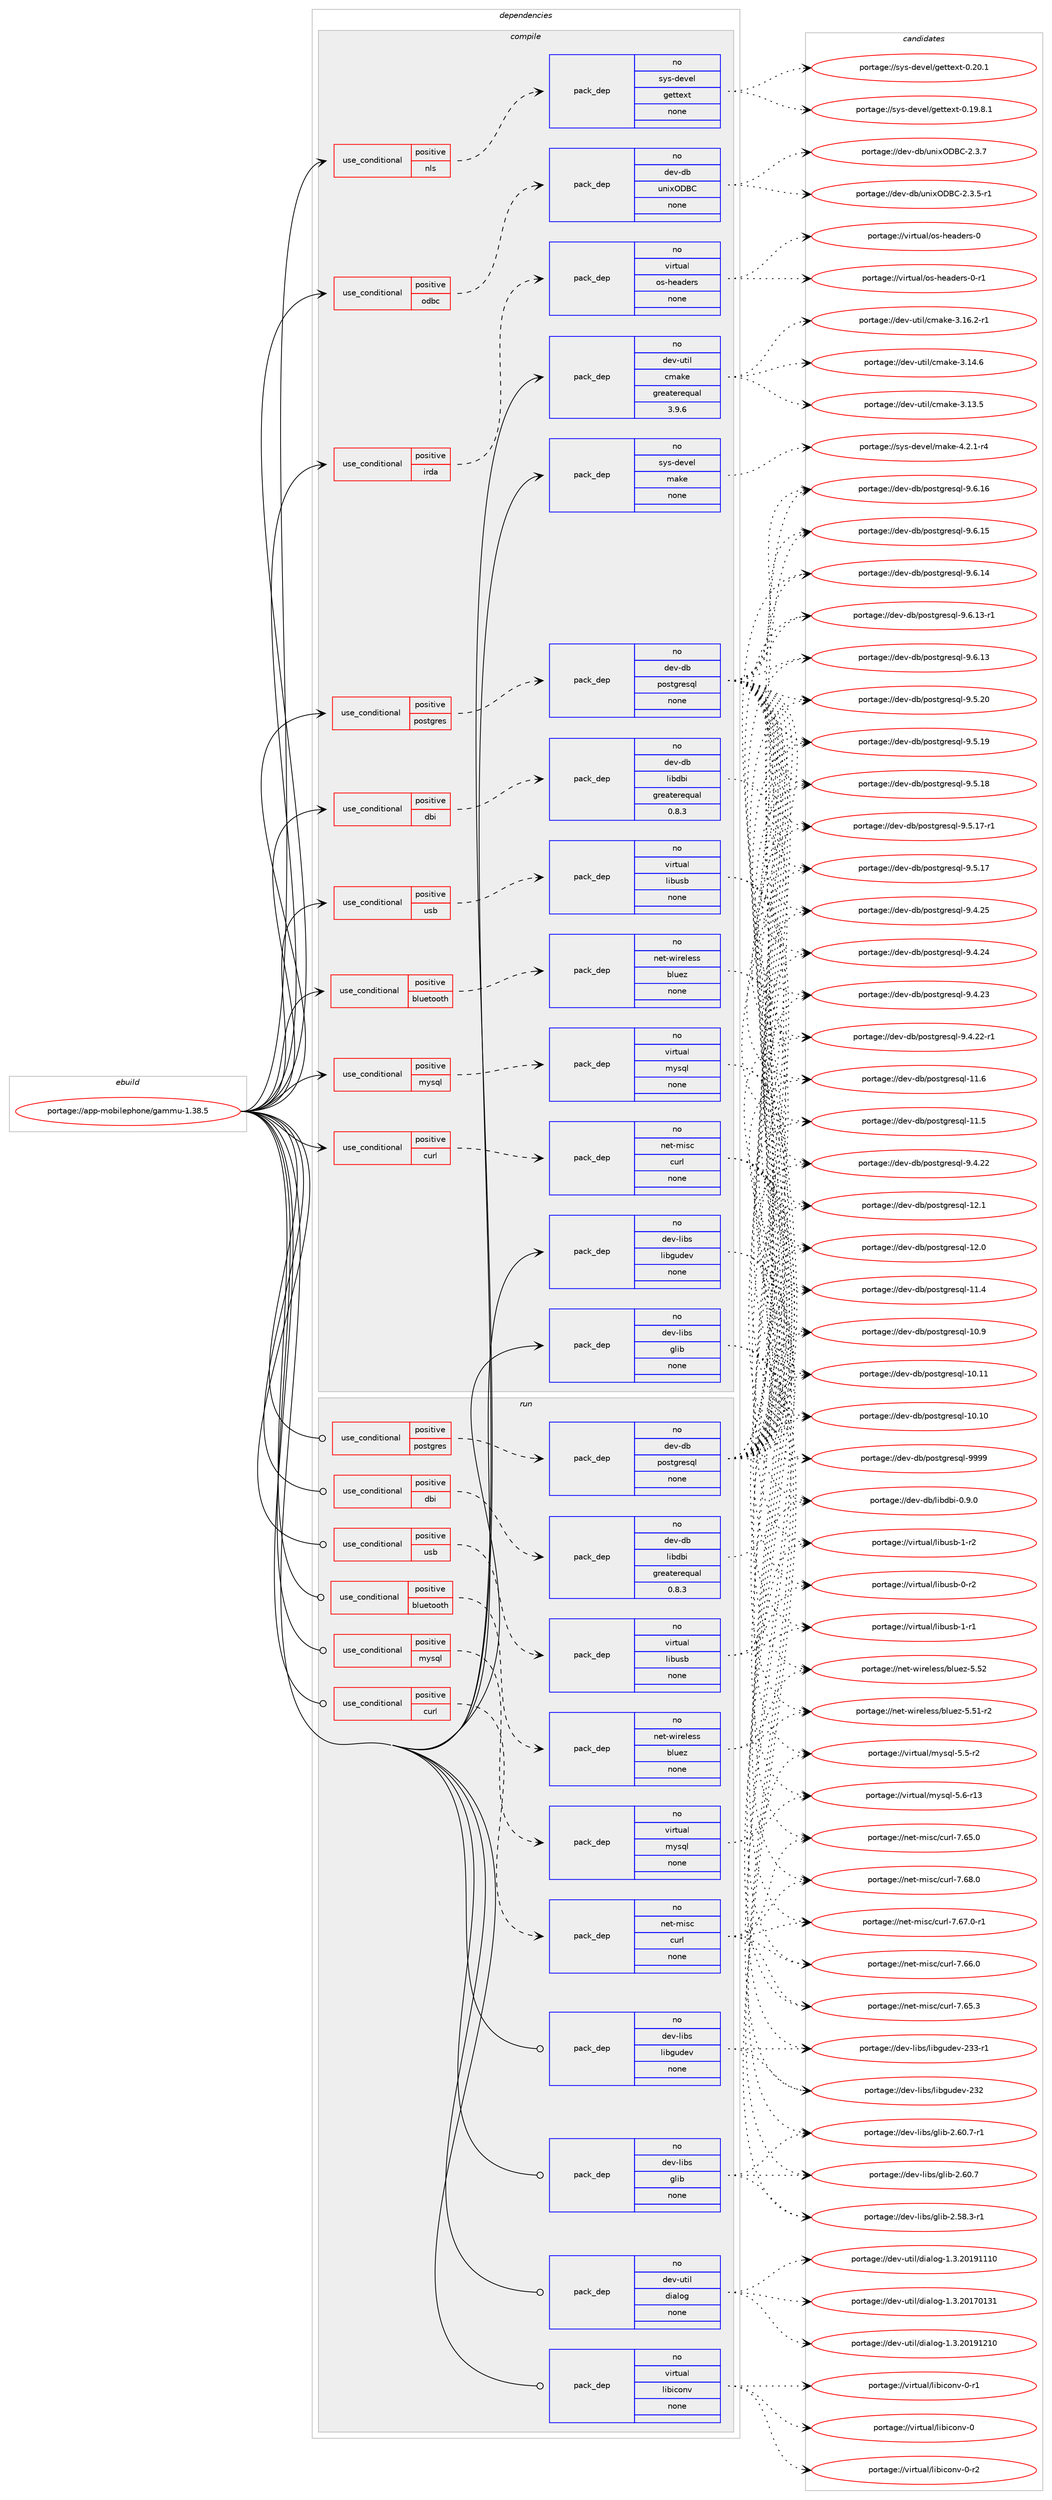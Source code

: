 digraph prolog {

# *************
# Graph options
# *************

newrank=true;
concentrate=true;
compound=true;
graph [rankdir=LR,fontname=Helvetica,fontsize=10,ranksep=1.5];#, ranksep=2.5, nodesep=0.2];
edge  [arrowhead=vee];
node  [fontname=Helvetica,fontsize=10];

# **********
# The ebuild
# **********

subgraph cluster_leftcol {
color=gray;
label=<<i>ebuild</i>>;
id [label="portage://app-mobilephone/gammu-1.38.5", color=red, width=4, href="../app-mobilephone/gammu-1.38.5.svg"];
}

# ****************
# The dependencies
# ****************

subgraph cluster_midcol {
color=gray;
label=<<i>dependencies</i>>;
subgraph cluster_compile {
fillcolor="#eeeeee";
style=filled;
label=<<i>compile</i>>;
subgraph cond142551 {
dependency608676 [label=<<TABLE BORDER="0" CELLBORDER="1" CELLSPACING="0" CELLPADDING="4"><TR><TD ROWSPAN="3" CELLPADDING="10">use_conditional</TD></TR><TR><TD>positive</TD></TR><TR><TD>bluetooth</TD></TR></TABLE>>, shape=none, color=red];
subgraph pack457983 {
dependency608677 [label=<<TABLE BORDER="0" CELLBORDER="1" CELLSPACING="0" CELLPADDING="4" WIDTH="220"><TR><TD ROWSPAN="6" CELLPADDING="30">pack_dep</TD></TR><TR><TD WIDTH="110">no</TD></TR><TR><TD>net-wireless</TD></TR><TR><TD>bluez</TD></TR><TR><TD>none</TD></TR><TR><TD></TD></TR></TABLE>>, shape=none, color=blue];
}
dependency608676:e -> dependency608677:w [weight=20,style="dashed",arrowhead="vee"];
}
id:e -> dependency608676:w [weight=20,style="solid",arrowhead="vee"];
subgraph cond142552 {
dependency608678 [label=<<TABLE BORDER="0" CELLBORDER="1" CELLSPACING="0" CELLPADDING="4"><TR><TD ROWSPAN="3" CELLPADDING="10">use_conditional</TD></TR><TR><TD>positive</TD></TR><TR><TD>curl</TD></TR></TABLE>>, shape=none, color=red];
subgraph pack457984 {
dependency608679 [label=<<TABLE BORDER="0" CELLBORDER="1" CELLSPACING="0" CELLPADDING="4" WIDTH="220"><TR><TD ROWSPAN="6" CELLPADDING="30">pack_dep</TD></TR><TR><TD WIDTH="110">no</TD></TR><TR><TD>net-misc</TD></TR><TR><TD>curl</TD></TR><TR><TD>none</TD></TR><TR><TD></TD></TR></TABLE>>, shape=none, color=blue];
}
dependency608678:e -> dependency608679:w [weight=20,style="dashed",arrowhead="vee"];
}
id:e -> dependency608678:w [weight=20,style="solid",arrowhead="vee"];
subgraph cond142553 {
dependency608680 [label=<<TABLE BORDER="0" CELLBORDER="1" CELLSPACING="0" CELLPADDING="4"><TR><TD ROWSPAN="3" CELLPADDING="10">use_conditional</TD></TR><TR><TD>positive</TD></TR><TR><TD>dbi</TD></TR></TABLE>>, shape=none, color=red];
subgraph pack457985 {
dependency608681 [label=<<TABLE BORDER="0" CELLBORDER="1" CELLSPACING="0" CELLPADDING="4" WIDTH="220"><TR><TD ROWSPAN="6" CELLPADDING="30">pack_dep</TD></TR><TR><TD WIDTH="110">no</TD></TR><TR><TD>dev-db</TD></TR><TR><TD>libdbi</TD></TR><TR><TD>greaterequal</TD></TR><TR><TD>0.8.3</TD></TR></TABLE>>, shape=none, color=blue];
}
dependency608680:e -> dependency608681:w [weight=20,style="dashed",arrowhead="vee"];
}
id:e -> dependency608680:w [weight=20,style="solid",arrowhead="vee"];
subgraph cond142554 {
dependency608682 [label=<<TABLE BORDER="0" CELLBORDER="1" CELLSPACING="0" CELLPADDING="4"><TR><TD ROWSPAN="3" CELLPADDING="10">use_conditional</TD></TR><TR><TD>positive</TD></TR><TR><TD>irda</TD></TR></TABLE>>, shape=none, color=red];
subgraph pack457986 {
dependency608683 [label=<<TABLE BORDER="0" CELLBORDER="1" CELLSPACING="0" CELLPADDING="4" WIDTH="220"><TR><TD ROWSPAN="6" CELLPADDING="30">pack_dep</TD></TR><TR><TD WIDTH="110">no</TD></TR><TR><TD>virtual</TD></TR><TR><TD>os-headers</TD></TR><TR><TD>none</TD></TR><TR><TD></TD></TR></TABLE>>, shape=none, color=blue];
}
dependency608682:e -> dependency608683:w [weight=20,style="dashed",arrowhead="vee"];
}
id:e -> dependency608682:w [weight=20,style="solid",arrowhead="vee"];
subgraph cond142555 {
dependency608684 [label=<<TABLE BORDER="0" CELLBORDER="1" CELLSPACING="0" CELLPADDING="4"><TR><TD ROWSPAN="3" CELLPADDING="10">use_conditional</TD></TR><TR><TD>positive</TD></TR><TR><TD>mysql</TD></TR></TABLE>>, shape=none, color=red];
subgraph pack457987 {
dependency608685 [label=<<TABLE BORDER="0" CELLBORDER="1" CELLSPACING="0" CELLPADDING="4" WIDTH="220"><TR><TD ROWSPAN="6" CELLPADDING="30">pack_dep</TD></TR><TR><TD WIDTH="110">no</TD></TR><TR><TD>virtual</TD></TR><TR><TD>mysql</TD></TR><TR><TD>none</TD></TR><TR><TD></TD></TR></TABLE>>, shape=none, color=blue];
}
dependency608684:e -> dependency608685:w [weight=20,style="dashed",arrowhead="vee"];
}
id:e -> dependency608684:w [weight=20,style="solid",arrowhead="vee"];
subgraph cond142556 {
dependency608686 [label=<<TABLE BORDER="0" CELLBORDER="1" CELLSPACING="0" CELLPADDING="4"><TR><TD ROWSPAN="3" CELLPADDING="10">use_conditional</TD></TR><TR><TD>positive</TD></TR><TR><TD>nls</TD></TR></TABLE>>, shape=none, color=red];
subgraph pack457988 {
dependency608687 [label=<<TABLE BORDER="0" CELLBORDER="1" CELLSPACING="0" CELLPADDING="4" WIDTH="220"><TR><TD ROWSPAN="6" CELLPADDING="30">pack_dep</TD></TR><TR><TD WIDTH="110">no</TD></TR><TR><TD>sys-devel</TD></TR><TR><TD>gettext</TD></TR><TR><TD>none</TD></TR><TR><TD></TD></TR></TABLE>>, shape=none, color=blue];
}
dependency608686:e -> dependency608687:w [weight=20,style="dashed",arrowhead="vee"];
}
id:e -> dependency608686:w [weight=20,style="solid",arrowhead="vee"];
subgraph cond142557 {
dependency608688 [label=<<TABLE BORDER="0" CELLBORDER="1" CELLSPACING="0" CELLPADDING="4"><TR><TD ROWSPAN="3" CELLPADDING="10">use_conditional</TD></TR><TR><TD>positive</TD></TR><TR><TD>odbc</TD></TR></TABLE>>, shape=none, color=red];
subgraph pack457989 {
dependency608689 [label=<<TABLE BORDER="0" CELLBORDER="1" CELLSPACING="0" CELLPADDING="4" WIDTH="220"><TR><TD ROWSPAN="6" CELLPADDING="30">pack_dep</TD></TR><TR><TD WIDTH="110">no</TD></TR><TR><TD>dev-db</TD></TR><TR><TD>unixODBC</TD></TR><TR><TD>none</TD></TR><TR><TD></TD></TR></TABLE>>, shape=none, color=blue];
}
dependency608688:e -> dependency608689:w [weight=20,style="dashed",arrowhead="vee"];
}
id:e -> dependency608688:w [weight=20,style="solid",arrowhead="vee"];
subgraph cond142558 {
dependency608690 [label=<<TABLE BORDER="0" CELLBORDER="1" CELLSPACING="0" CELLPADDING="4"><TR><TD ROWSPAN="3" CELLPADDING="10">use_conditional</TD></TR><TR><TD>positive</TD></TR><TR><TD>postgres</TD></TR></TABLE>>, shape=none, color=red];
subgraph pack457990 {
dependency608691 [label=<<TABLE BORDER="0" CELLBORDER="1" CELLSPACING="0" CELLPADDING="4" WIDTH="220"><TR><TD ROWSPAN="6" CELLPADDING="30">pack_dep</TD></TR><TR><TD WIDTH="110">no</TD></TR><TR><TD>dev-db</TD></TR><TR><TD>postgresql</TD></TR><TR><TD>none</TD></TR><TR><TD></TD></TR></TABLE>>, shape=none, color=blue];
}
dependency608690:e -> dependency608691:w [weight=20,style="dashed",arrowhead="vee"];
}
id:e -> dependency608690:w [weight=20,style="solid",arrowhead="vee"];
subgraph cond142559 {
dependency608692 [label=<<TABLE BORDER="0" CELLBORDER="1" CELLSPACING="0" CELLPADDING="4"><TR><TD ROWSPAN="3" CELLPADDING="10">use_conditional</TD></TR><TR><TD>positive</TD></TR><TR><TD>usb</TD></TR></TABLE>>, shape=none, color=red];
subgraph pack457991 {
dependency608693 [label=<<TABLE BORDER="0" CELLBORDER="1" CELLSPACING="0" CELLPADDING="4" WIDTH="220"><TR><TD ROWSPAN="6" CELLPADDING="30">pack_dep</TD></TR><TR><TD WIDTH="110">no</TD></TR><TR><TD>virtual</TD></TR><TR><TD>libusb</TD></TR><TR><TD>none</TD></TR><TR><TD></TD></TR></TABLE>>, shape=none, color=blue];
}
dependency608692:e -> dependency608693:w [weight=20,style="dashed",arrowhead="vee"];
}
id:e -> dependency608692:w [weight=20,style="solid",arrowhead="vee"];
subgraph pack457992 {
dependency608694 [label=<<TABLE BORDER="0" CELLBORDER="1" CELLSPACING="0" CELLPADDING="4" WIDTH="220"><TR><TD ROWSPAN="6" CELLPADDING="30">pack_dep</TD></TR><TR><TD WIDTH="110">no</TD></TR><TR><TD>dev-libs</TD></TR><TR><TD>glib</TD></TR><TR><TD>none</TD></TR><TR><TD></TD></TR></TABLE>>, shape=none, color=blue];
}
id:e -> dependency608694:w [weight=20,style="solid",arrowhead="vee"];
subgraph pack457993 {
dependency608695 [label=<<TABLE BORDER="0" CELLBORDER="1" CELLSPACING="0" CELLPADDING="4" WIDTH="220"><TR><TD ROWSPAN="6" CELLPADDING="30">pack_dep</TD></TR><TR><TD WIDTH="110">no</TD></TR><TR><TD>dev-libs</TD></TR><TR><TD>libgudev</TD></TR><TR><TD>none</TD></TR><TR><TD></TD></TR></TABLE>>, shape=none, color=blue];
}
id:e -> dependency608695:w [weight=20,style="solid",arrowhead="vee"];
subgraph pack457994 {
dependency608696 [label=<<TABLE BORDER="0" CELLBORDER="1" CELLSPACING="0" CELLPADDING="4" WIDTH="220"><TR><TD ROWSPAN="6" CELLPADDING="30">pack_dep</TD></TR><TR><TD WIDTH="110">no</TD></TR><TR><TD>dev-util</TD></TR><TR><TD>cmake</TD></TR><TR><TD>greaterequal</TD></TR><TR><TD>3.9.6</TD></TR></TABLE>>, shape=none, color=blue];
}
id:e -> dependency608696:w [weight=20,style="solid",arrowhead="vee"];
subgraph pack457995 {
dependency608697 [label=<<TABLE BORDER="0" CELLBORDER="1" CELLSPACING="0" CELLPADDING="4" WIDTH="220"><TR><TD ROWSPAN="6" CELLPADDING="30">pack_dep</TD></TR><TR><TD WIDTH="110">no</TD></TR><TR><TD>sys-devel</TD></TR><TR><TD>make</TD></TR><TR><TD>none</TD></TR><TR><TD></TD></TR></TABLE>>, shape=none, color=blue];
}
id:e -> dependency608697:w [weight=20,style="solid",arrowhead="vee"];
}
subgraph cluster_compileandrun {
fillcolor="#eeeeee";
style=filled;
label=<<i>compile and run</i>>;
}
subgraph cluster_run {
fillcolor="#eeeeee";
style=filled;
label=<<i>run</i>>;
subgraph cond142560 {
dependency608698 [label=<<TABLE BORDER="0" CELLBORDER="1" CELLSPACING="0" CELLPADDING="4"><TR><TD ROWSPAN="3" CELLPADDING="10">use_conditional</TD></TR><TR><TD>positive</TD></TR><TR><TD>bluetooth</TD></TR></TABLE>>, shape=none, color=red];
subgraph pack457996 {
dependency608699 [label=<<TABLE BORDER="0" CELLBORDER="1" CELLSPACING="0" CELLPADDING="4" WIDTH="220"><TR><TD ROWSPAN="6" CELLPADDING="30">pack_dep</TD></TR><TR><TD WIDTH="110">no</TD></TR><TR><TD>net-wireless</TD></TR><TR><TD>bluez</TD></TR><TR><TD>none</TD></TR><TR><TD></TD></TR></TABLE>>, shape=none, color=blue];
}
dependency608698:e -> dependency608699:w [weight=20,style="dashed",arrowhead="vee"];
}
id:e -> dependency608698:w [weight=20,style="solid",arrowhead="odot"];
subgraph cond142561 {
dependency608700 [label=<<TABLE BORDER="0" CELLBORDER="1" CELLSPACING="0" CELLPADDING="4"><TR><TD ROWSPAN="3" CELLPADDING="10">use_conditional</TD></TR><TR><TD>positive</TD></TR><TR><TD>curl</TD></TR></TABLE>>, shape=none, color=red];
subgraph pack457997 {
dependency608701 [label=<<TABLE BORDER="0" CELLBORDER="1" CELLSPACING="0" CELLPADDING="4" WIDTH="220"><TR><TD ROWSPAN="6" CELLPADDING="30">pack_dep</TD></TR><TR><TD WIDTH="110">no</TD></TR><TR><TD>net-misc</TD></TR><TR><TD>curl</TD></TR><TR><TD>none</TD></TR><TR><TD></TD></TR></TABLE>>, shape=none, color=blue];
}
dependency608700:e -> dependency608701:w [weight=20,style="dashed",arrowhead="vee"];
}
id:e -> dependency608700:w [weight=20,style="solid",arrowhead="odot"];
subgraph cond142562 {
dependency608702 [label=<<TABLE BORDER="0" CELLBORDER="1" CELLSPACING="0" CELLPADDING="4"><TR><TD ROWSPAN="3" CELLPADDING="10">use_conditional</TD></TR><TR><TD>positive</TD></TR><TR><TD>dbi</TD></TR></TABLE>>, shape=none, color=red];
subgraph pack457998 {
dependency608703 [label=<<TABLE BORDER="0" CELLBORDER="1" CELLSPACING="0" CELLPADDING="4" WIDTH="220"><TR><TD ROWSPAN="6" CELLPADDING="30">pack_dep</TD></TR><TR><TD WIDTH="110">no</TD></TR><TR><TD>dev-db</TD></TR><TR><TD>libdbi</TD></TR><TR><TD>greaterequal</TD></TR><TR><TD>0.8.3</TD></TR></TABLE>>, shape=none, color=blue];
}
dependency608702:e -> dependency608703:w [weight=20,style="dashed",arrowhead="vee"];
}
id:e -> dependency608702:w [weight=20,style="solid",arrowhead="odot"];
subgraph cond142563 {
dependency608704 [label=<<TABLE BORDER="0" CELLBORDER="1" CELLSPACING="0" CELLPADDING="4"><TR><TD ROWSPAN="3" CELLPADDING="10">use_conditional</TD></TR><TR><TD>positive</TD></TR><TR><TD>mysql</TD></TR></TABLE>>, shape=none, color=red];
subgraph pack457999 {
dependency608705 [label=<<TABLE BORDER="0" CELLBORDER="1" CELLSPACING="0" CELLPADDING="4" WIDTH="220"><TR><TD ROWSPAN="6" CELLPADDING="30">pack_dep</TD></TR><TR><TD WIDTH="110">no</TD></TR><TR><TD>virtual</TD></TR><TR><TD>mysql</TD></TR><TR><TD>none</TD></TR><TR><TD></TD></TR></TABLE>>, shape=none, color=blue];
}
dependency608704:e -> dependency608705:w [weight=20,style="dashed",arrowhead="vee"];
}
id:e -> dependency608704:w [weight=20,style="solid",arrowhead="odot"];
subgraph cond142564 {
dependency608706 [label=<<TABLE BORDER="0" CELLBORDER="1" CELLSPACING="0" CELLPADDING="4"><TR><TD ROWSPAN="3" CELLPADDING="10">use_conditional</TD></TR><TR><TD>positive</TD></TR><TR><TD>postgres</TD></TR></TABLE>>, shape=none, color=red];
subgraph pack458000 {
dependency608707 [label=<<TABLE BORDER="0" CELLBORDER="1" CELLSPACING="0" CELLPADDING="4" WIDTH="220"><TR><TD ROWSPAN="6" CELLPADDING="30">pack_dep</TD></TR><TR><TD WIDTH="110">no</TD></TR><TR><TD>dev-db</TD></TR><TR><TD>postgresql</TD></TR><TR><TD>none</TD></TR><TR><TD></TD></TR></TABLE>>, shape=none, color=blue];
}
dependency608706:e -> dependency608707:w [weight=20,style="dashed",arrowhead="vee"];
}
id:e -> dependency608706:w [weight=20,style="solid",arrowhead="odot"];
subgraph cond142565 {
dependency608708 [label=<<TABLE BORDER="0" CELLBORDER="1" CELLSPACING="0" CELLPADDING="4"><TR><TD ROWSPAN="3" CELLPADDING="10">use_conditional</TD></TR><TR><TD>positive</TD></TR><TR><TD>usb</TD></TR></TABLE>>, shape=none, color=red];
subgraph pack458001 {
dependency608709 [label=<<TABLE BORDER="0" CELLBORDER="1" CELLSPACING="0" CELLPADDING="4" WIDTH="220"><TR><TD ROWSPAN="6" CELLPADDING="30">pack_dep</TD></TR><TR><TD WIDTH="110">no</TD></TR><TR><TD>virtual</TD></TR><TR><TD>libusb</TD></TR><TR><TD>none</TD></TR><TR><TD></TD></TR></TABLE>>, shape=none, color=blue];
}
dependency608708:e -> dependency608709:w [weight=20,style="dashed",arrowhead="vee"];
}
id:e -> dependency608708:w [weight=20,style="solid",arrowhead="odot"];
subgraph pack458002 {
dependency608710 [label=<<TABLE BORDER="0" CELLBORDER="1" CELLSPACING="0" CELLPADDING="4" WIDTH="220"><TR><TD ROWSPAN="6" CELLPADDING="30">pack_dep</TD></TR><TR><TD WIDTH="110">no</TD></TR><TR><TD>dev-libs</TD></TR><TR><TD>glib</TD></TR><TR><TD>none</TD></TR><TR><TD></TD></TR></TABLE>>, shape=none, color=blue];
}
id:e -> dependency608710:w [weight=20,style="solid",arrowhead="odot"];
subgraph pack458003 {
dependency608711 [label=<<TABLE BORDER="0" CELLBORDER="1" CELLSPACING="0" CELLPADDING="4" WIDTH="220"><TR><TD ROWSPAN="6" CELLPADDING="30">pack_dep</TD></TR><TR><TD WIDTH="110">no</TD></TR><TR><TD>dev-libs</TD></TR><TR><TD>libgudev</TD></TR><TR><TD>none</TD></TR><TR><TD></TD></TR></TABLE>>, shape=none, color=blue];
}
id:e -> dependency608711:w [weight=20,style="solid",arrowhead="odot"];
subgraph pack458004 {
dependency608712 [label=<<TABLE BORDER="0" CELLBORDER="1" CELLSPACING="0" CELLPADDING="4" WIDTH="220"><TR><TD ROWSPAN="6" CELLPADDING="30">pack_dep</TD></TR><TR><TD WIDTH="110">no</TD></TR><TR><TD>dev-util</TD></TR><TR><TD>dialog</TD></TR><TR><TD>none</TD></TR><TR><TD></TD></TR></TABLE>>, shape=none, color=blue];
}
id:e -> dependency608712:w [weight=20,style="solid",arrowhead="odot"];
subgraph pack458005 {
dependency608713 [label=<<TABLE BORDER="0" CELLBORDER="1" CELLSPACING="0" CELLPADDING="4" WIDTH="220"><TR><TD ROWSPAN="6" CELLPADDING="30">pack_dep</TD></TR><TR><TD WIDTH="110">no</TD></TR><TR><TD>virtual</TD></TR><TR><TD>libiconv</TD></TR><TR><TD>none</TD></TR><TR><TD></TD></TR></TABLE>>, shape=none, color=blue];
}
id:e -> dependency608713:w [weight=20,style="solid",arrowhead="odot"];
}
}

# **************
# The candidates
# **************

subgraph cluster_choices {
rank=same;
color=gray;
label=<<i>candidates</i>>;

subgraph choice457983 {
color=black;
nodesep=1;
choice1101011164511910511410110810111511547981081171011224553465350 [label="portage://net-wireless/bluez-5.52", color=red, width=4,href="../net-wireless/bluez-5.52.svg"];
choice11010111645119105114101108101115115479810811710112245534653494511450 [label="portage://net-wireless/bluez-5.51-r2", color=red, width=4,href="../net-wireless/bluez-5.51-r2.svg"];
dependency608677:e -> choice1101011164511910511410110810111511547981081171011224553465350:w [style=dotted,weight="100"];
dependency608677:e -> choice11010111645119105114101108101115115479810811710112245534653494511450:w [style=dotted,weight="100"];
}
subgraph choice457984 {
color=black;
nodesep=1;
choice1101011164510910511599479911711410845554654564648 [label="portage://net-misc/curl-7.68.0", color=red, width=4,href="../net-misc/curl-7.68.0.svg"];
choice11010111645109105115994799117114108455546545546484511449 [label="portage://net-misc/curl-7.67.0-r1", color=red, width=4,href="../net-misc/curl-7.67.0-r1.svg"];
choice1101011164510910511599479911711410845554654544648 [label="portage://net-misc/curl-7.66.0", color=red, width=4,href="../net-misc/curl-7.66.0.svg"];
choice1101011164510910511599479911711410845554654534651 [label="portage://net-misc/curl-7.65.3", color=red, width=4,href="../net-misc/curl-7.65.3.svg"];
choice1101011164510910511599479911711410845554654534648 [label="portage://net-misc/curl-7.65.0", color=red, width=4,href="../net-misc/curl-7.65.0.svg"];
dependency608679:e -> choice1101011164510910511599479911711410845554654564648:w [style=dotted,weight="100"];
dependency608679:e -> choice11010111645109105115994799117114108455546545546484511449:w [style=dotted,weight="100"];
dependency608679:e -> choice1101011164510910511599479911711410845554654544648:w [style=dotted,weight="100"];
dependency608679:e -> choice1101011164510910511599479911711410845554654534651:w [style=dotted,weight="100"];
dependency608679:e -> choice1101011164510910511599479911711410845554654534648:w [style=dotted,weight="100"];
}
subgraph choice457985 {
color=black;
nodesep=1;
choice1001011184510098471081059810098105454846574648 [label="portage://dev-db/libdbi-0.9.0", color=red, width=4,href="../dev-db/libdbi-0.9.0.svg"];
dependency608681:e -> choice1001011184510098471081059810098105454846574648:w [style=dotted,weight="100"];
}
subgraph choice457986 {
color=black;
nodesep=1;
choice1181051141161179710847111115451041019710010111411545484511449 [label="portage://virtual/os-headers-0-r1", color=red, width=4,href="../virtual/os-headers-0-r1.svg"];
choice118105114116117971084711111545104101971001011141154548 [label="portage://virtual/os-headers-0", color=red, width=4,href="../virtual/os-headers-0.svg"];
dependency608683:e -> choice1181051141161179710847111115451041019710010111411545484511449:w [style=dotted,weight="100"];
dependency608683:e -> choice118105114116117971084711111545104101971001011141154548:w [style=dotted,weight="100"];
}
subgraph choice457987 {
color=black;
nodesep=1;
choice118105114116117971084710912111511310845534654451144951 [label="portage://virtual/mysql-5.6-r13", color=red, width=4,href="../virtual/mysql-5.6-r13.svg"];
choice1181051141161179710847109121115113108455346534511450 [label="portage://virtual/mysql-5.5-r2", color=red, width=4,href="../virtual/mysql-5.5-r2.svg"];
dependency608685:e -> choice118105114116117971084710912111511310845534654451144951:w [style=dotted,weight="100"];
dependency608685:e -> choice1181051141161179710847109121115113108455346534511450:w [style=dotted,weight="100"];
}
subgraph choice457988 {
color=black;
nodesep=1;
choice115121115451001011181011084710310111611610112011645484650484649 [label="portage://sys-devel/gettext-0.20.1", color=red, width=4,href="../sys-devel/gettext-0.20.1.svg"];
choice1151211154510010111810110847103101116116101120116454846495746564649 [label="portage://sys-devel/gettext-0.19.8.1", color=red, width=4,href="../sys-devel/gettext-0.19.8.1.svg"];
dependency608687:e -> choice115121115451001011181011084710310111611610112011645484650484649:w [style=dotted,weight="100"];
dependency608687:e -> choice1151211154510010111810110847103101116116101120116454846495746564649:w [style=dotted,weight="100"];
}
subgraph choice457989 {
color=black;
nodesep=1;
choice10010111845100984711711010512079686667455046514655 [label="portage://dev-db/unixODBC-2.3.7", color=red, width=4,href="../dev-db/unixODBC-2.3.7.svg"];
choice100101118451009847117110105120796866674550465146534511449 [label="portage://dev-db/unixODBC-2.3.5-r1", color=red, width=4,href="../dev-db/unixODBC-2.3.5-r1.svg"];
dependency608689:e -> choice10010111845100984711711010512079686667455046514655:w [style=dotted,weight="100"];
dependency608689:e -> choice100101118451009847117110105120796866674550465146534511449:w [style=dotted,weight="100"];
}
subgraph choice457990 {
color=black;
nodesep=1;
choice1001011184510098471121111151161031141011151131084557575757 [label="portage://dev-db/postgresql-9999", color=red, width=4,href="../dev-db/postgresql-9999.svg"];
choice10010111845100984711211111511610311410111511310845574654464954 [label="portage://dev-db/postgresql-9.6.16", color=red, width=4,href="../dev-db/postgresql-9.6.16.svg"];
choice10010111845100984711211111511610311410111511310845574654464953 [label="portage://dev-db/postgresql-9.6.15", color=red, width=4,href="../dev-db/postgresql-9.6.15.svg"];
choice10010111845100984711211111511610311410111511310845574654464952 [label="portage://dev-db/postgresql-9.6.14", color=red, width=4,href="../dev-db/postgresql-9.6.14.svg"];
choice100101118451009847112111115116103114101115113108455746544649514511449 [label="portage://dev-db/postgresql-9.6.13-r1", color=red, width=4,href="../dev-db/postgresql-9.6.13-r1.svg"];
choice10010111845100984711211111511610311410111511310845574654464951 [label="portage://dev-db/postgresql-9.6.13", color=red, width=4,href="../dev-db/postgresql-9.6.13.svg"];
choice10010111845100984711211111511610311410111511310845574653465048 [label="portage://dev-db/postgresql-9.5.20", color=red, width=4,href="../dev-db/postgresql-9.5.20.svg"];
choice10010111845100984711211111511610311410111511310845574653464957 [label="portage://dev-db/postgresql-9.5.19", color=red, width=4,href="../dev-db/postgresql-9.5.19.svg"];
choice10010111845100984711211111511610311410111511310845574653464956 [label="portage://dev-db/postgresql-9.5.18", color=red, width=4,href="../dev-db/postgresql-9.5.18.svg"];
choice100101118451009847112111115116103114101115113108455746534649554511449 [label="portage://dev-db/postgresql-9.5.17-r1", color=red, width=4,href="../dev-db/postgresql-9.5.17-r1.svg"];
choice10010111845100984711211111511610311410111511310845574653464955 [label="portage://dev-db/postgresql-9.5.17", color=red, width=4,href="../dev-db/postgresql-9.5.17.svg"];
choice10010111845100984711211111511610311410111511310845574652465053 [label="portage://dev-db/postgresql-9.4.25", color=red, width=4,href="../dev-db/postgresql-9.4.25.svg"];
choice10010111845100984711211111511610311410111511310845574652465052 [label="portage://dev-db/postgresql-9.4.24", color=red, width=4,href="../dev-db/postgresql-9.4.24.svg"];
choice10010111845100984711211111511610311410111511310845574652465051 [label="portage://dev-db/postgresql-9.4.23", color=red, width=4,href="../dev-db/postgresql-9.4.23.svg"];
choice100101118451009847112111115116103114101115113108455746524650504511449 [label="portage://dev-db/postgresql-9.4.22-r1", color=red, width=4,href="../dev-db/postgresql-9.4.22-r1.svg"];
choice10010111845100984711211111511610311410111511310845574652465050 [label="portage://dev-db/postgresql-9.4.22", color=red, width=4,href="../dev-db/postgresql-9.4.22.svg"];
choice1001011184510098471121111151161031141011151131084549504649 [label="portage://dev-db/postgresql-12.1", color=red, width=4,href="../dev-db/postgresql-12.1.svg"];
choice1001011184510098471121111151161031141011151131084549504648 [label="portage://dev-db/postgresql-12.0", color=red, width=4,href="../dev-db/postgresql-12.0.svg"];
choice1001011184510098471121111151161031141011151131084549494654 [label="portage://dev-db/postgresql-11.6", color=red, width=4,href="../dev-db/postgresql-11.6.svg"];
choice1001011184510098471121111151161031141011151131084549494653 [label="portage://dev-db/postgresql-11.5", color=red, width=4,href="../dev-db/postgresql-11.5.svg"];
choice1001011184510098471121111151161031141011151131084549494652 [label="portage://dev-db/postgresql-11.4", color=red, width=4,href="../dev-db/postgresql-11.4.svg"];
choice1001011184510098471121111151161031141011151131084549484657 [label="portage://dev-db/postgresql-10.9", color=red, width=4,href="../dev-db/postgresql-10.9.svg"];
choice100101118451009847112111115116103114101115113108454948464949 [label="portage://dev-db/postgresql-10.11", color=red, width=4,href="../dev-db/postgresql-10.11.svg"];
choice100101118451009847112111115116103114101115113108454948464948 [label="portage://dev-db/postgresql-10.10", color=red, width=4,href="../dev-db/postgresql-10.10.svg"];
dependency608691:e -> choice1001011184510098471121111151161031141011151131084557575757:w [style=dotted,weight="100"];
dependency608691:e -> choice10010111845100984711211111511610311410111511310845574654464954:w [style=dotted,weight="100"];
dependency608691:e -> choice10010111845100984711211111511610311410111511310845574654464953:w [style=dotted,weight="100"];
dependency608691:e -> choice10010111845100984711211111511610311410111511310845574654464952:w [style=dotted,weight="100"];
dependency608691:e -> choice100101118451009847112111115116103114101115113108455746544649514511449:w [style=dotted,weight="100"];
dependency608691:e -> choice10010111845100984711211111511610311410111511310845574654464951:w [style=dotted,weight="100"];
dependency608691:e -> choice10010111845100984711211111511610311410111511310845574653465048:w [style=dotted,weight="100"];
dependency608691:e -> choice10010111845100984711211111511610311410111511310845574653464957:w [style=dotted,weight="100"];
dependency608691:e -> choice10010111845100984711211111511610311410111511310845574653464956:w [style=dotted,weight="100"];
dependency608691:e -> choice100101118451009847112111115116103114101115113108455746534649554511449:w [style=dotted,weight="100"];
dependency608691:e -> choice10010111845100984711211111511610311410111511310845574653464955:w [style=dotted,weight="100"];
dependency608691:e -> choice10010111845100984711211111511610311410111511310845574652465053:w [style=dotted,weight="100"];
dependency608691:e -> choice10010111845100984711211111511610311410111511310845574652465052:w [style=dotted,weight="100"];
dependency608691:e -> choice10010111845100984711211111511610311410111511310845574652465051:w [style=dotted,weight="100"];
dependency608691:e -> choice100101118451009847112111115116103114101115113108455746524650504511449:w [style=dotted,weight="100"];
dependency608691:e -> choice10010111845100984711211111511610311410111511310845574652465050:w [style=dotted,weight="100"];
dependency608691:e -> choice1001011184510098471121111151161031141011151131084549504649:w [style=dotted,weight="100"];
dependency608691:e -> choice1001011184510098471121111151161031141011151131084549504648:w [style=dotted,weight="100"];
dependency608691:e -> choice1001011184510098471121111151161031141011151131084549494654:w [style=dotted,weight="100"];
dependency608691:e -> choice1001011184510098471121111151161031141011151131084549494653:w [style=dotted,weight="100"];
dependency608691:e -> choice1001011184510098471121111151161031141011151131084549494652:w [style=dotted,weight="100"];
dependency608691:e -> choice1001011184510098471121111151161031141011151131084549484657:w [style=dotted,weight="100"];
dependency608691:e -> choice100101118451009847112111115116103114101115113108454948464949:w [style=dotted,weight="100"];
dependency608691:e -> choice100101118451009847112111115116103114101115113108454948464948:w [style=dotted,weight="100"];
}
subgraph choice457991 {
color=black;
nodesep=1;
choice1181051141161179710847108105981171159845494511450 [label="portage://virtual/libusb-1-r2", color=red, width=4,href="../virtual/libusb-1-r2.svg"];
choice1181051141161179710847108105981171159845494511449 [label="portage://virtual/libusb-1-r1", color=red, width=4,href="../virtual/libusb-1-r1.svg"];
choice1181051141161179710847108105981171159845484511450 [label="portage://virtual/libusb-0-r2", color=red, width=4,href="../virtual/libusb-0-r2.svg"];
dependency608693:e -> choice1181051141161179710847108105981171159845494511450:w [style=dotted,weight="100"];
dependency608693:e -> choice1181051141161179710847108105981171159845494511449:w [style=dotted,weight="100"];
dependency608693:e -> choice1181051141161179710847108105981171159845484511450:w [style=dotted,weight="100"];
}
subgraph choice457992 {
color=black;
nodesep=1;
choice10010111845108105981154710310810598455046544846554511449 [label="portage://dev-libs/glib-2.60.7-r1", color=red, width=4,href="../dev-libs/glib-2.60.7-r1.svg"];
choice1001011184510810598115471031081059845504654484655 [label="portage://dev-libs/glib-2.60.7", color=red, width=4,href="../dev-libs/glib-2.60.7.svg"];
choice10010111845108105981154710310810598455046535646514511449 [label="portage://dev-libs/glib-2.58.3-r1", color=red, width=4,href="../dev-libs/glib-2.58.3-r1.svg"];
dependency608694:e -> choice10010111845108105981154710310810598455046544846554511449:w [style=dotted,weight="100"];
dependency608694:e -> choice1001011184510810598115471031081059845504654484655:w [style=dotted,weight="100"];
dependency608694:e -> choice10010111845108105981154710310810598455046535646514511449:w [style=dotted,weight="100"];
}
subgraph choice457993 {
color=black;
nodesep=1;
choice10010111845108105981154710810598103117100101118455051514511449 [label="portage://dev-libs/libgudev-233-r1", color=red, width=4,href="../dev-libs/libgudev-233-r1.svg"];
choice1001011184510810598115471081059810311710010111845505150 [label="portage://dev-libs/libgudev-232", color=red, width=4,href="../dev-libs/libgudev-232.svg"];
dependency608695:e -> choice10010111845108105981154710810598103117100101118455051514511449:w [style=dotted,weight="100"];
dependency608695:e -> choice1001011184510810598115471081059810311710010111845505150:w [style=dotted,weight="100"];
}
subgraph choice457994 {
color=black;
nodesep=1;
choice10010111845117116105108479910997107101455146495446504511449 [label="portage://dev-util/cmake-3.16.2-r1", color=red, width=4,href="../dev-util/cmake-3.16.2-r1.svg"];
choice1001011184511711610510847991099710710145514649524654 [label="portage://dev-util/cmake-3.14.6", color=red, width=4,href="../dev-util/cmake-3.14.6.svg"];
choice1001011184511711610510847991099710710145514649514653 [label="portage://dev-util/cmake-3.13.5", color=red, width=4,href="../dev-util/cmake-3.13.5.svg"];
dependency608696:e -> choice10010111845117116105108479910997107101455146495446504511449:w [style=dotted,weight="100"];
dependency608696:e -> choice1001011184511711610510847991099710710145514649524654:w [style=dotted,weight="100"];
dependency608696:e -> choice1001011184511711610510847991099710710145514649514653:w [style=dotted,weight="100"];
}
subgraph choice457995 {
color=black;
nodesep=1;
choice1151211154510010111810110847109971071014552465046494511452 [label="portage://sys-devel/make-4.2.1-r4", color=red, width=4,href="../sys-devel/make-4.2.1-r4.svg"];
dependency608697:e -> choice1151211154510010111810110847109971071014552465046494511452:w [style=dotted,weight="100"];
}
subgraph choice457996 {
color=black;
nodesep=1;
choice1101011164511910511410110810111511547981081171011224553465350 [label="portage://net-wireless/bluez-5.52", color=red, width=4,href="../net-wireless/bluez-5.52.svg"];
choice11010111645119105114101108101115115479810811710112245534653494511450 [label="portage://net-wireless/bluez-5.51-r2", color=red, width=4,href="../net-wireless/bluez-5.51-r2.svg"];
dependency608699:e -> choice1101011164511910511410110810111511547981081171011224553465350:w [style=dotted,weight="100"];
dependency608699:e -> choice11010111645119105114101108101115115479810811710112245534653494511450:w [style=dotted,weight="100"];
}
subgraph choice457997 {
color=black;
nodesep=1;
choice1101011164510910511599479911711410845554654564648 [label="portage://net-misc/curl-7.68.0", color=red, width=4,href="../net-misc/curl-7.68.0.svg"];
choice11010111645109105115994799117114108455546545546484511449 [label="portage://net-misc/curl-7.67.0-r1", color=red, width=4,href="../net-misc/curl-7.67.0-r1.svg"];
choice1101011164510910511599479911711410845554654544648 [label="portage://net-misc/curl-7.66.0", color=red, width=4,href="../net-misc/curl-7.66.0.svg"];
choice1101011164510910511599479911711410845554654534651 [label="portage://net-misc/curl-7.65.3", color=red, width=4,href="../net-misc/curl-7.65.3.svg"];
choice1101011164510910511599479911711410845554654534648 [label="portage://net-misc/curl-7.65.0", color=red, width=4,href="../net-misc/curl-7.65.0.svg"];
dependency608701:e -> choice1101011164510910511599479911711410845554654564648:w [style=dotted,weight="100"];
dependency608701:e -> choice11010111645109105115994799117114108455546545546484511449:w [style=dotted,weight="100"];
dependency608701:e -> choice1101011164510910511599479911711410845554654544648:w [style=dotted,weight="100"];
dependency608701:e -> choice1101011164510910511599479911711410845554654534651:w [style=dotted,weight="100"];
dependency608701:e -> choice1101011164510910511599479911711410845554654534648:w [style=dotted,weight="100"];
}
subgraph choice457998 {
color=black;
nodesep=1;
choice1001011184510098471081059810098105454846574648 [label="portage://dev-db/libdbi-0.9.0", color=red, width=4,href="../dev-db/libdbi-0.9.0.svg"];
dependency608703:e -> choice1001011184510098471081059810098105454846574648:w [style=dotted,weight="100"];
}
subgraph choice457999 {
color=black;
nodesep=1;
choice118105114116117971084710912111511310845534654451144951 [label="portage://virtual/mysql-5.6-r13", color=red, width=4,href="../virtual/mysql-5.6-r13.svg"];
choice1181051141161179710847109121115113108455346534511450 [label="portage://virtual/mysql-5.5-r2", color=red, width=4,href="../virtual/mysql-5.5-r2.svg"];
dependency608705:e -> choice118105114116117971084710912111511310845534654451144951:w [style=dotted,weight="100"];
dependency608705:e -> choice1181051141161179710847109121115113108455346534511450:w [style=dotted,weight="100"];
}
subgraph choice458000 {
color=black;
nodesep=1;
choice1001011184510098471121111151161031141011151131084557575757 [label="portage://dev-db/postgresql-9999", color=red, width=4,href="../dev-db/postgresql-9999.svg"];
choice10010111845100984711211111511610311410111511310845574654464954 [label="portage://dev-db/postgresql-9.6.16", color=red, width=4,href="../dev-db/postgresql-9.6.16.svg"];
choice10010111845100984711211111511610311410111511310845574654464953 [label="portage://dev-db/postgresql-9.6.15", color=red, width=4,href="../dev-db/postgresql-9.6.15.svg"];
choice10010111845100984711211111511610311410111511310845574654464952 [label="portage://dev-db/postgresql-9.6.14", color=red, width=4,href="../dev-db/postgresql-9.6.14.svg"];
choice100101118451009847112111115116103114101115113108455746544649514511449 [label="portage://dev-db/postgresql-9.6.13-r1", color=red, width=4,href="../dev-db/postgresql-9.6.13-r1.svg"];
choice10010111845100984711211111511610311410111511310845574654464951 [label="portage://dev-db/postgresql-9.6.13", color=red, width=4,href="../dev-db/postgresql-9.6.13.svg"];
choice10010111845100984711211111511610311410111511310845574653465048 [label="portage://dev-db/postgresql-9.5.20", color=red, width=4,href="../dev-db/postgresql-9.5.20.svg"];
choice10010111845100984711211111511610311410111511310845574653464957 [label="portage://dev-db/postgresql-9.5.19", color=red, width=4,href="../dev-db/postgresql-9.5.19.svg"];
choice10010111845100984711211111511610311410111511310845574653464956 [label="portage://dev-db/postgresql-9.5.18", color=red, width=4,href="../dev-db/postgresql-9.5.18.svg"];
choice100101118451009847112111115116103114101115113108455746534649554511449 [label="portage://dev-db/postgresql-9.5.17-r1", color=red, width=4,href="../dev-db/postgresql-9.5.17-r1.svg"];
choice10010111845100984711211111511610311410111511310845574653464955 [label="portage://dev-db/postgresql-9.5.17", color=red, width=4,href="../dev-db/postgresql-9.5.17.svg"];
choice10010111845100984711211111511610311410111511310845574652465053 [label="portage://dev-db/postgresql-9.4.25", color=red, width=4,href="../dev-db/postgresql-9.4.25.svg"];
choice10010111845100984711211111511610311410111511310845574652465052 [label="portage://dev-db/postgresql-9.4.24", color=red, width=4,href="../dev-db/postgresql-9.4.24.svg"];
choice10010111845100984711211111511610311410111511310845574652465051 [label="portage://dev-db/postgresql-9.4.23", color=red, width=4,href="../dev-db/postgresql-9.4.23.svg"];
choice100101118451009847112111115116103114101115113108455746524650504511449 [label="portage://dev-db/postgresql-9.4.22-r1", color=red, width=4,href="../dev-db/postgresql-9.4.22-r1.svg"];
choice10010111845100984711211111511610311410111511310845574652465050 [label="portage://dev-db/postgresql-9.4.22", color=red, width=4,href="../dev-db/postgresql-9.4.22.svg"];
choice1001011184510098471121111151161031141011151131084549504649 [label="portage://dev-db/postgresql-12.1", color=red, width=4,href="../dev-db/postgresql-12.1.svg"];
choice1001011184510098471121111151161031141011151131084549504648 [label="portage://dev-db/postgresql-12.0", color=red, width=4,href="../dev-db/postgresql-12.0.svg"];
choice1001011184510098471121111151161031141011151131084549494654 [label="portage://dev-db/postgresql-11.6", color=red, width=4,href="../dev-db/postgresql-11.6.svg"];
choice1001011184510098471121111151161031141011151131084549494653 [label="portage://dev-db/postgresql-11.5", color=red, width=4,href="../dev-db/postgresql-11.5.svg"];
choice1001011184510098471121111151161031141011151131084549494652 [label="portage://dev-db/postgresql-11.4", color=red, width=4,href="../dev-db/postgresql-11.4.svg"];
choice1001011184510098471121111151161031141011151131084549484657 [label="portage://dev-db/postgresql-10.9", color=red, width=4,href="../dev-db/postgresql-10.9.svg"];
choice100101118451009847112111115116103114101115113108454948464949 [label="portage://dev-db/postgresql-10.11", color=red, width=4,href="../dev-db/postgresql-10.11.svg"];
choice100101118451009847112111115116103114101115113108454948464948 [label="portage://dev-db/postgresql-10.10", color=red, width=4,href="../dev-db/postgresql-10.10.svg"];
dependency608707:e -> choice1001011184510098471121111151161031141011151131084557575757:w [style=dotted,weight="100"];
dependency608707:e -> choice10010111845100984711211111511610311410111511310845574654464954:w [style=dotted,weight="100"];
dependency608707:e -> choice10010111845100984711211111511610311410111511310845574654464953:w [style=dotted,weight="100"];
dependency608707:e -> choice10010111845100984711211111511610311410111511310845574654464952:w [style=dotted,weight="100"];
dependency608707:e -> choice100101118451009847112111115116103114101115113108455746544649514511449:w [style=dotted,weight="100"];
dependency608707:e -> choice10010111845100984711211111511610311410111511310845574654464951:w [style=dotted,weight="100"];
dependency608707:e -> choice10010111845100984711211111511610311410111511310845574653465048:w [style=dotted,weight="100"];
dependency608707:e -> choice10010111845100984711211111511610311410111511310845574653464957:w [style=dotted,weight="100"];
dependency608707:e -> choice10010111845100984711211111511610311410111511310845574653464956:w [style=dotted,weight="100"];
dependency608707:e -> choice100101118451009847112111115116103114101115113108455746534649554511449:w [style=dotted,weight="100"];
dependency608707:e -> choice10010111845100984711211111511610311410111511310845574653464955:w [style=dotted,weight="100"];
dependency608707:e -> choice10010111845100984711211111511610311410111511310845574652465053:w [style=dotted,weight="100"];
dependency608707:e -> choice10010111845100984711211111511610311410111511310845574652465052:w [style=dotted,weight="100"];
dependency608707:e -> choice10010111845100984711211111511610311410111511310845574652465051:w [style=dotted,weight="100"];
dependency608707:e -> choice100101118451009847112111115116103114101115113108455746524650504511449:w [style=dotted,weight="100"];
dependency608707:e -> choice10010111845100984711211111511610311410111511310845574652465050:w [style=dotted,weight="100"];
dependency608707:e -> choice1001011184510098471121111151161031141011151131084549504649:w [style=dotted,weight="100"];
dependency608707:e -> choice1001011184510098471121111151161031141011151131084549504648:w [style=dotted,weight="100"];
dependency608707:e -> choice1001011184510098471121111151161031141011151131084549494654:w [style=dotted,weight="100"];
dependency608707:e -> choice1001011184510098471121111151161031141011151131084549494653:w [style=dotted,weight="100"];
dependency608707:e -> choice1001011184510098471121111151161031141011151131084549494652:w [style=dotted,weight="100"];
dependency608707:e -> choice1001011184510098471121111151161031141011151131084549484657:w [style=dotted,weight="100"];
dependency608707:e -> choice100101118451009847112111115116103114101115113108454948464949:w [style=dotted,weight="100"];
dependency608707:e -> choice100101118451009847112111115116103114101115113108454948464948:w [style=dotted,weight="100"];
}
subgraph choice458001 {
color=black;
nodesep=1;
choice1181051141161179710847108105981171159845494511450 [label="portage://virtual/libusb-1-r2", color=red, width=4,href="../virtual/libusb-1-r2.svg"];
choice1181051141161179710847108105981171159845494511449 [label="portage://virtual/libusb-1-r1", color=red, width=4,href="../virtual/libusb-1-r1.svg"];
choice1181051141161179710847108105981171159845484511450 [label="portage://virtual/libusb-0-r2", color=red, width=4,href="../virtual/libusb-0-r2.svg"];
dependency608709:e -> choice1181051141161179710847108105981171159845494511450:w [style=dotted,weight="100"];
dependency608709:e -> choice1181051141161179710847108105981171159845494511449:w [style=dotted,weight="100"];
dependency608709:e -> choice1181051141161179710847108105981171159845484511450:w [style=dotted,weight="100"];
}
subgraph choice458002 {
color=black;
nodesep=1;
choice10010111845108105981154710310810598455046544846554511449 [label="portage://dev-libs/glib-2.60.7-r1", color=red, width=4,href="../dev-libs/glib-2.60.7-r1.svg"];
choice1001011184510810598115471031081059845504654484655 [label="portage://dev-libs/glib-2.60.7", color=red, width=4,href="../dev-libs/glib-2.60.7.svg"];
choice10010111845108105981154710310810598455046535646514511449 [label="portage://dev-libs/glib-2.58.3-r1", color=red, width=4,href="../dev-libs/glib-2.58.3-r1.svg"];
dependency608710:e -> choice10010111845108105981154710310810598455046544846554511449:w [style=dotted,weight="100"];
dependency608710:e -> choice1001011184510810598115471031081059845504654484655:w [style=dotted,weight="100"];
dependency608710:e -> choice10010111845108105981154710310810598455046535646514511449:w [style=dotted,weight="100"];
}
subgraph choice458003 {
color=black;
nodesep=1;
choice10010111845108105981154710810598103117100101118455051514511449 [label="portage://dev-libs/libgudev-233-r1", color=red, width=4,href="../dev-libs/libgudev-233-r1.svg"];
choice1001011184510810598115471081059810311710010111845505150 [label="portage://dev-libs/libgudev-232", color=red, width=4,href="../dev-libs/libgudev-232.svg"];
dependency608711:e -> choice10010111845108105981154710810598103117100101118455051514511449:w [style=dotted,weight="100"];
dependency608711:e -> choice1001011184510810598115471081059810311710010111845505150:w [style=dotted,weight="100"];
}
subgraph choice458004 {
color=black;
nodesep=1;
choice10010111845117116105108471001059710811110345494651465048495749504948 [label="portage://dev-util/dialog-1.3.20191210", color=red, width=4,href="../dev-util/dialog-1.3.20191210.svg"];
choice10010111845117116105108471001059710811110345494651465048495749494948 [label="portage://dev-util/dialog-1.3.20191110", color=red, width=4,href="../dev-util/dialog-1.3.20191110.svg"];
choice10010111845117116105108471001059710811110345494651465048495548495149 [label="portage://dev-util/dialog-1.3.20170131", color=red, width=4,href="../dev-util/dialog-1.3.20170131.svg"];
dependency608712:e -> choice10010111845117116105108471001059710811110345494651465048495749504948:w [style=dotted,weight="100"];
dependency608712:e -> choice10010111845117116105108471001059710811110345494651465048495749494948:w [style=dotted,weight="100"];
dependency608712:e -> choice10010111845117116105108471001059710811110345494651465048495548495149:w [style=dotted,weight="100"];
}
subgraph choice458005 {
color=black;
nodesep=1;
choice1181051141161179710847108105981059911111011845484511450 [label="portage://virtual/libiconv-0-r2", color=red, width=4,href="../virtual/libiconv-0-r2.svg"];
choice1181051141161179710847108105981059911111011845484511449 [label="portage://virtual/libiconv-0-r1", color=red, width=4,href="../virtual/libiconv-0-r1.svg"];
choice118105114116117971084710810598105991111101184548 [label="portage://virtual/libiconv-0", color=red, width=4,href="../virtual/libiconv-0.svg"];
dependency608713:e -> choice1181051141161179710847108105981059911111011845484511450:w [style=dotted,weight="100"];
dependency608713:e -> choice1181051141161179710847108105981059911111011845484511449:w [style=dotted,weight="100"];
dependency608713:e -> choice118105114116117971084710810598105991111101184548:w [style=dotted,weight="100"];
}
}

}
